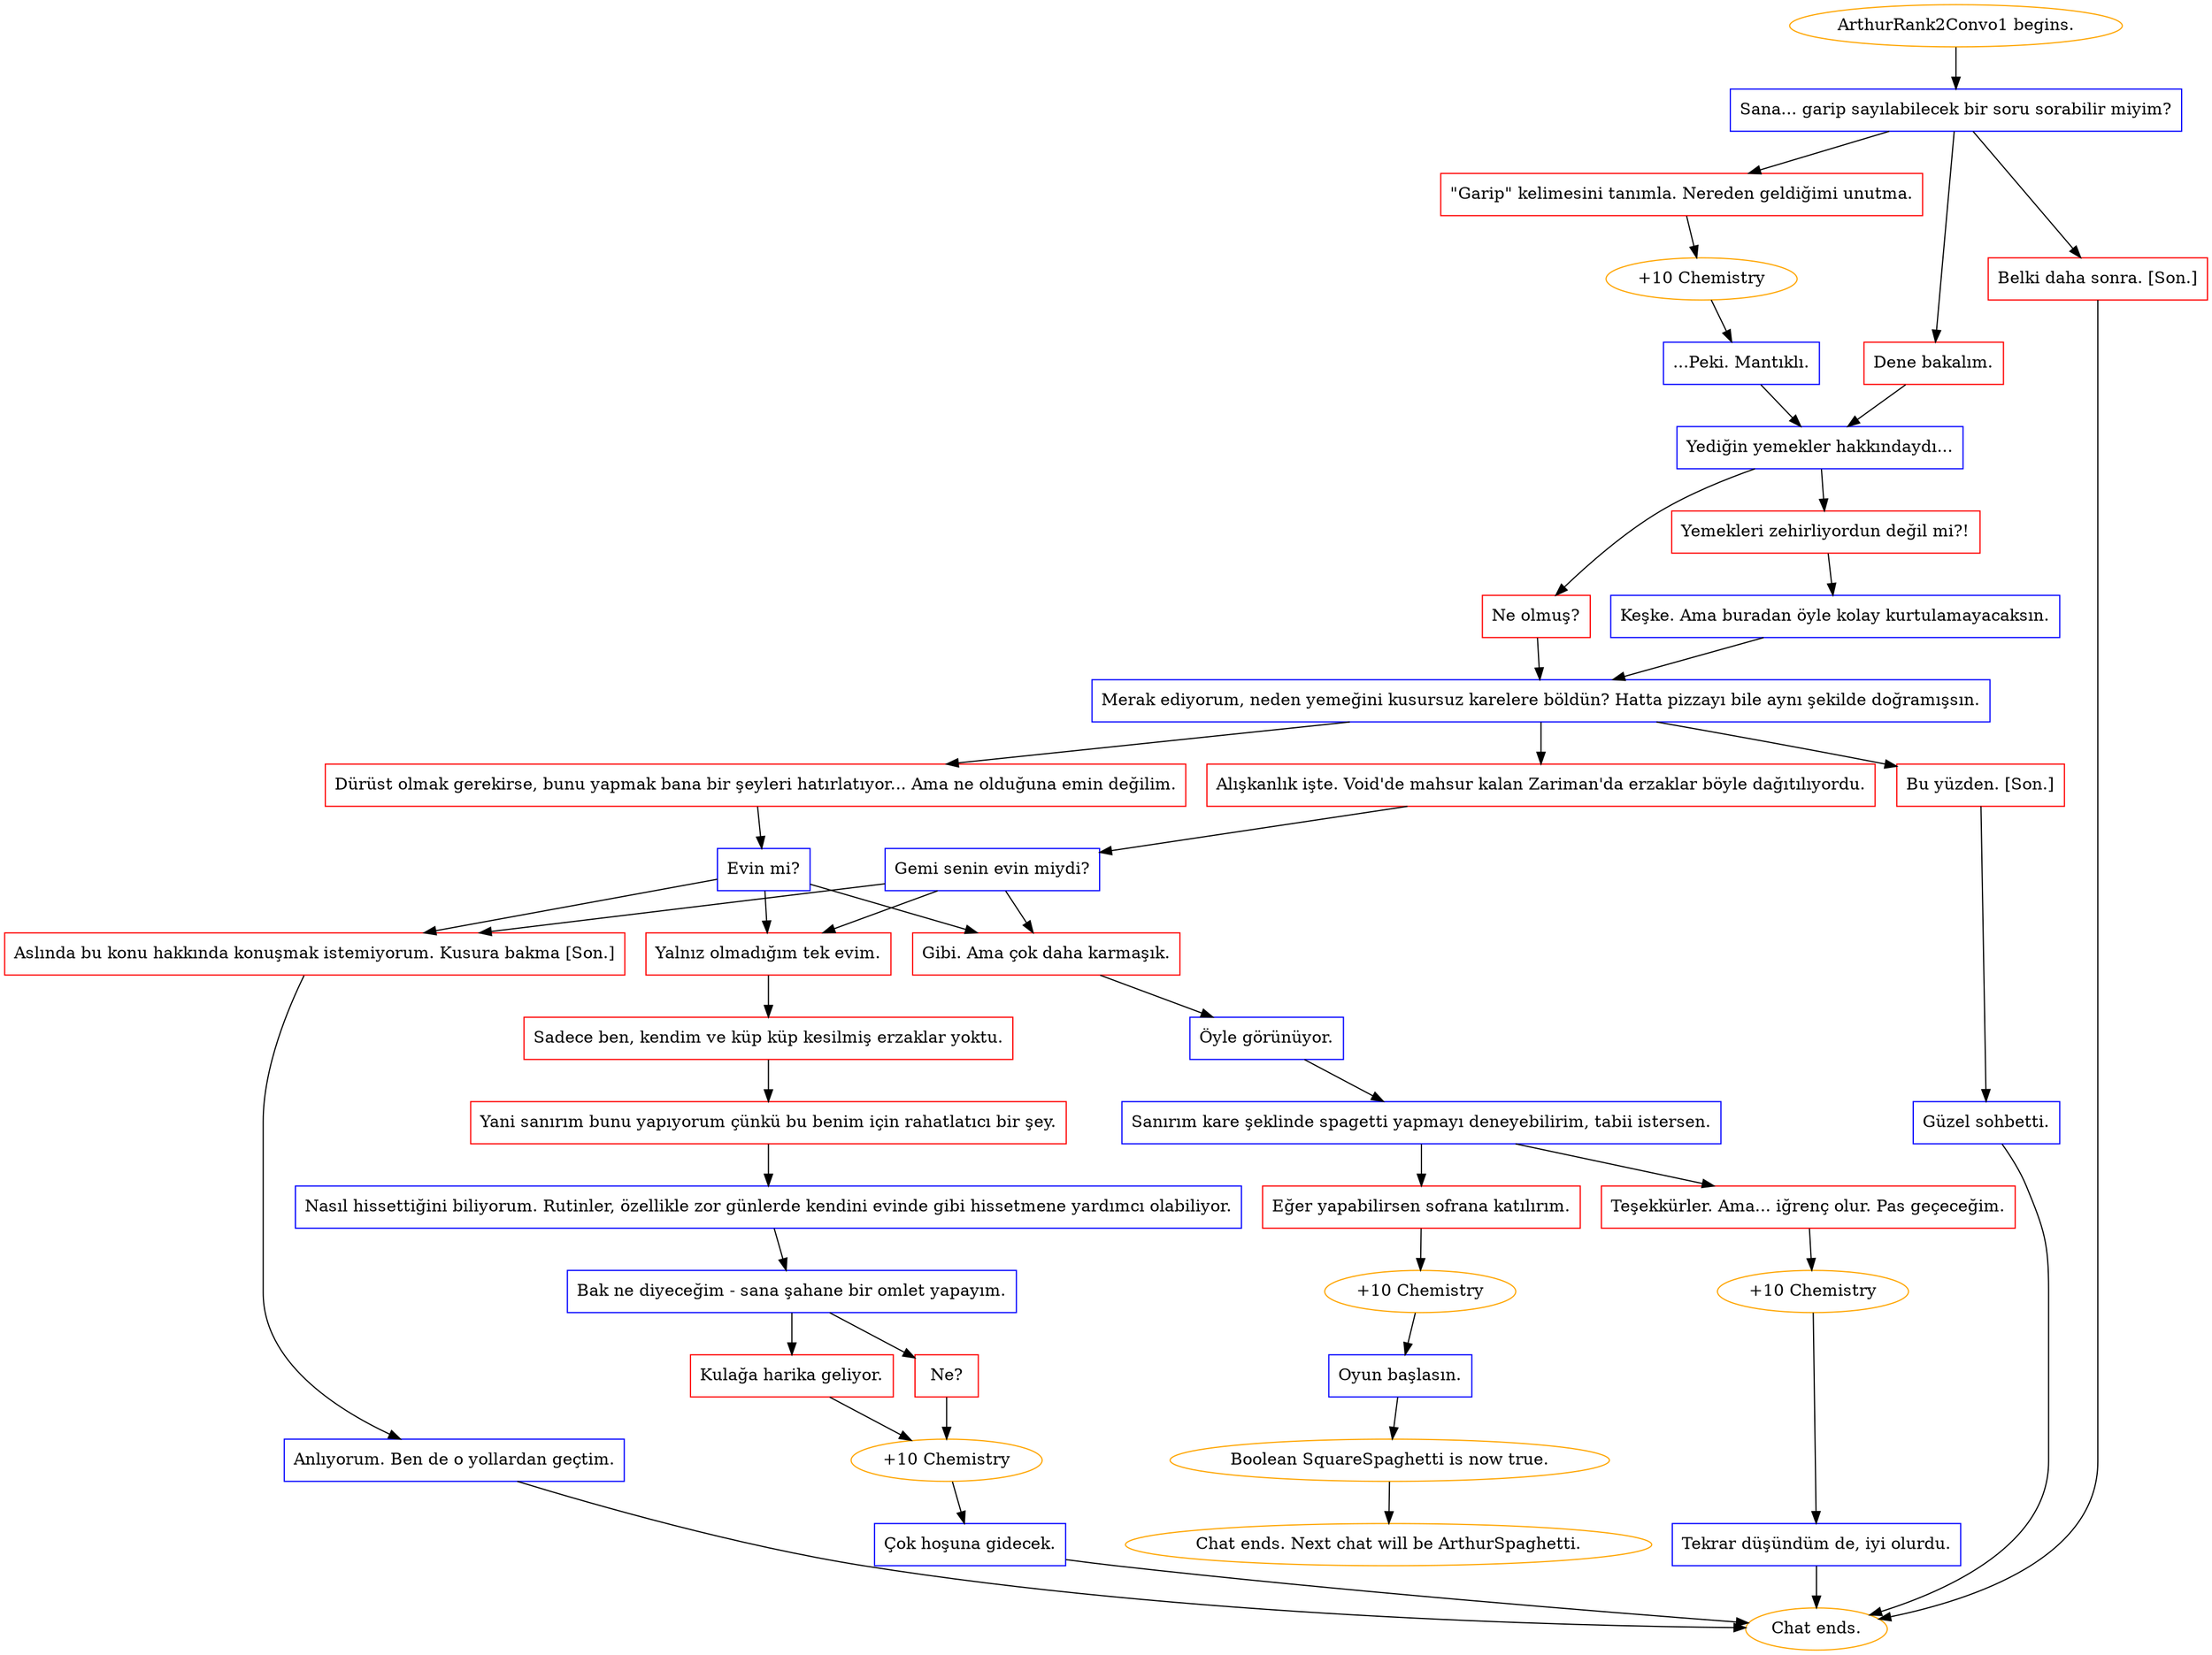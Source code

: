 digraph {
	"ArthurRank2Convo1 begins." [color=orange];
		"ArthurRank2Convo1 begins." -> j4026194911;
	j4026194911 [label="Sana... garip sayılabilecek bir soru sorabilir miyim?",shape=box,color=blue];
		j4026194911 -> j607538715;
		j4026194911 -> j3422387943;
		j4026194911 -> j4161140797;
	j607538715 [label="\"Garip\" kelimesini tanımla. Nereden geldiğimi unutma.",shape=box,color=red];
		j607538715 -> j3714055887;
	j3422387943 [label="Dene bakalım.",shape=box,color=red];
		j3422387943 -> j2302929727;
	j4161140797 [label="Belki daha sonra. [Son.]",shape=box,color=red];
		j4161140797 -> "Chat ends.";
	j3714055887 [label="+10 Chemistry",color=orange];
		j3714055887 -> j3940827314;
	j2302929727 [label="Yediğin yemekler hakkındaydı...",shape=box,color=blue];
		j2302929727 -> j1463610469;
		j2302929727 -> j3997357019;
	"Chat ends." [color=orange];
	j3940827314 [label="...Peki. Mantıklı.",shape=box,color=blue];
		j3940827314 -> j2302929727;
	j1463610469 [label="Yemekleri zehirliyordun değil mi?!",shape=box,color=red];
		j1463610469 -> j152262747;
	j3997357019 [label="Ne olmuş?",shape=box,color=red];
		j3997357019 -> j2618934371;
	j152262747 [label="Keşke. Ama buradan öyle kolay kurtulamayacaksın.",shape=box,color=blue];
		j152262747 -> j2618934371;
	j2618934371 [label="Merak ediyorum, neden yemeğini kusursuz karelere böldün? Hatta pizzayı bile aynı şekilde doğramışsın.",shape=box,color=blue];
		j2618934371 -> j3504709601;
		j2618934371 -> j4126352504;
		j2618934371 -> j2076725475;
	j3504709601 [label="Dürüst olmak gerekirse, bunu yapmak bana bir şeyleri hatırlatıyor... Ama ne olduğuna emin değilim.",shape=box,color=red];
		j3504709601 -> j3862620990;
	j4126352504 [label="Alışkanlık işte. Void'de mahsur kalan Zariman'da erzaklar böyle dağıtılıyordu.",shape=box,color=red];
		j4126352504 -> j2020278424;
	j2076725475 [label="Bu yüzden. [Son.]",shape=box,color=red];
		j2076725475 -> j2174691331;
	j3862620990 [label="Evin mi?",shape=box,color=blue];
		j3862620990 -> j1749016736;
		j3862620990 -> j3396080129;
		j3862620990 -> j2438794288;
	j2020278424 [label="Gemi senin evin miydi?",shape=box,color=blue];
		j2020278424 -> j1749016736;
		j2020278424 -> j3396080129;
		j2020278424 -> j2438794288;
	j2174691331 [label="Güzel sohbetti.",shape=box,color=blue];
		j2174691331 -> "Chat ends.";
	j1749016736 [label="Gibi. Ama çok daha karmaşık.",shape=box,color=red];
		j1749016736 -> j628429674;
	j3396080129 [label="Yalnız olmadığım tek evim.",shape=box,color=red];
		j3396080129 -> j933613477;
	j2438794288 [label="Aslında bu konu hakkında konuşmak istemiyorum. Kusura bakma [Son.]",shape=box,color=red];
		j2438794288 -> j3468462254;
	j628429674 [label="Öyle görünüyor.",shape=box,color=blue];
		j628429674 -> j1374762488;
	j933613477 [label="Sadece ben, kendim ve küp küp kesilmiş erzaklar yoktu.",shape=box,color=red];
		j933613477 -> j3104917938;
	j3468462254 [label="Anlıyorum. Ben de o yollardan geçtim.",shape=box,color=blue];
		j3468462254 -> "Chat ends.";
	j1374762488 [label="Sanırım kare şeklinde spagetti yapmayı deneyebilirim, tabii istersen.",shape=box,color=blue];
		j1374762488 -> j2069780566;
		j1374762488 -> j3803938698;
	j3104917938 [label="Yani sanırım bunu yapıyorum çünkü bu benim için rahatlatıcı bir şey.",shape=box,color=red];
		j3104917938 -> j3223758245;
	j2069780566 [label="Eğer yapabilirsen sofrana katılırım.",shape=box,color=red];
		j2069780566 -> j1670438292;
	j3803938698 [label="Teşekkürler. Ama... iğrenç olur. Pas geçeceğim.",shape=box,color=red];
		j3803938698 -> j1536623315;
	j3223758245 [label="Nasıl hissettiğini biliyorum. Rutinler, özellikle zor günlerde kendini evinde gibi hissetmene yardımcı olabiliyor.",shape=box,color=blue];
		j3223758245 -> j284940512;
	j1670438292 [label="+10 Chemistry",color=orange];
		j1670438292 -> j235333725;
	j1536623315 [label="+10 Chemistry",color=orange];
		j1536623315 -> j2026423016;
	j284940512 [label="Bak ne diyeceğim - sana şahane bir omlet yapayım.",shape=box,color=blue];
		j284940512 -> j989170123;
		j284940512 -> j2439944121;
	j235333725 [label="Oyun başlasın.",shape=box,color=blue];
		j235333725 -> j259992425;
	j2026423016 [label="Tekrar düşündüm de, iyi olurdu.",shape=box,color=blue];
		j2026423016 -> "Chat ends.";
	j989170123 [label="Kulağa harika geliyor.",shape=box,color=red];
		j989170123 -> j4224157071;
	j2439944121 [label="Ne?",shape=box,color=red];
		j2439944121 -> j4224157071;
	j259992425 [label="Boolean SquareSpaghetti is now true.",color=orange];
		j259992425 -> "Chat ends. Next chat will be ArthurSpaghetti.";
	j4224157071 [label="+10 Chemistry",color=orange];
		j4224157071 -> j3994513720;
	"Chat ends. Next chat will be ArthurSpaghetti." [color=orange];
	j3994513720 [label="Çok hoşuna gidecek.",shape=box,color=blue];
		j3994513720 -> "Chat ends.";
}